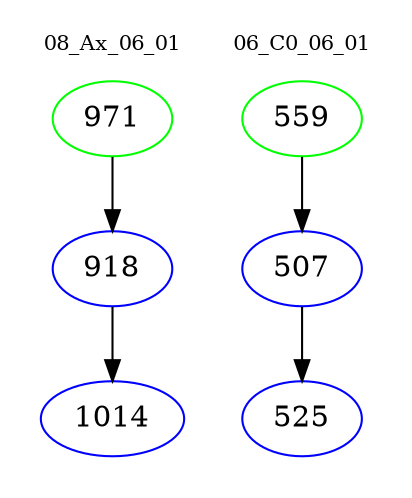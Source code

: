 digraph{
subgraph cluster_0 {
color = white
label = "08_Ax_06_01";
fontsize=10;
T0_971 [label="971", color="green"]
T0_971 -> T0_918 [color="black"]
T0_918 [label="918", color="blue"]
T0_918 -> T0_1014 [color="black"]
T0_1014 [label="1014", color="blue"]
}
subgraph cluster_1 {
color = white
label = "06_C0_06_01";
fontsize=10;
T1_559 [label="559", color="green"]
T1_559 -> T1_507 [color="black"]
T1_507 [label="507", color="blue"]
T1_507 -> T1_525 [color="black"]
T1_525 [label="525", color="blue"]
}
}
